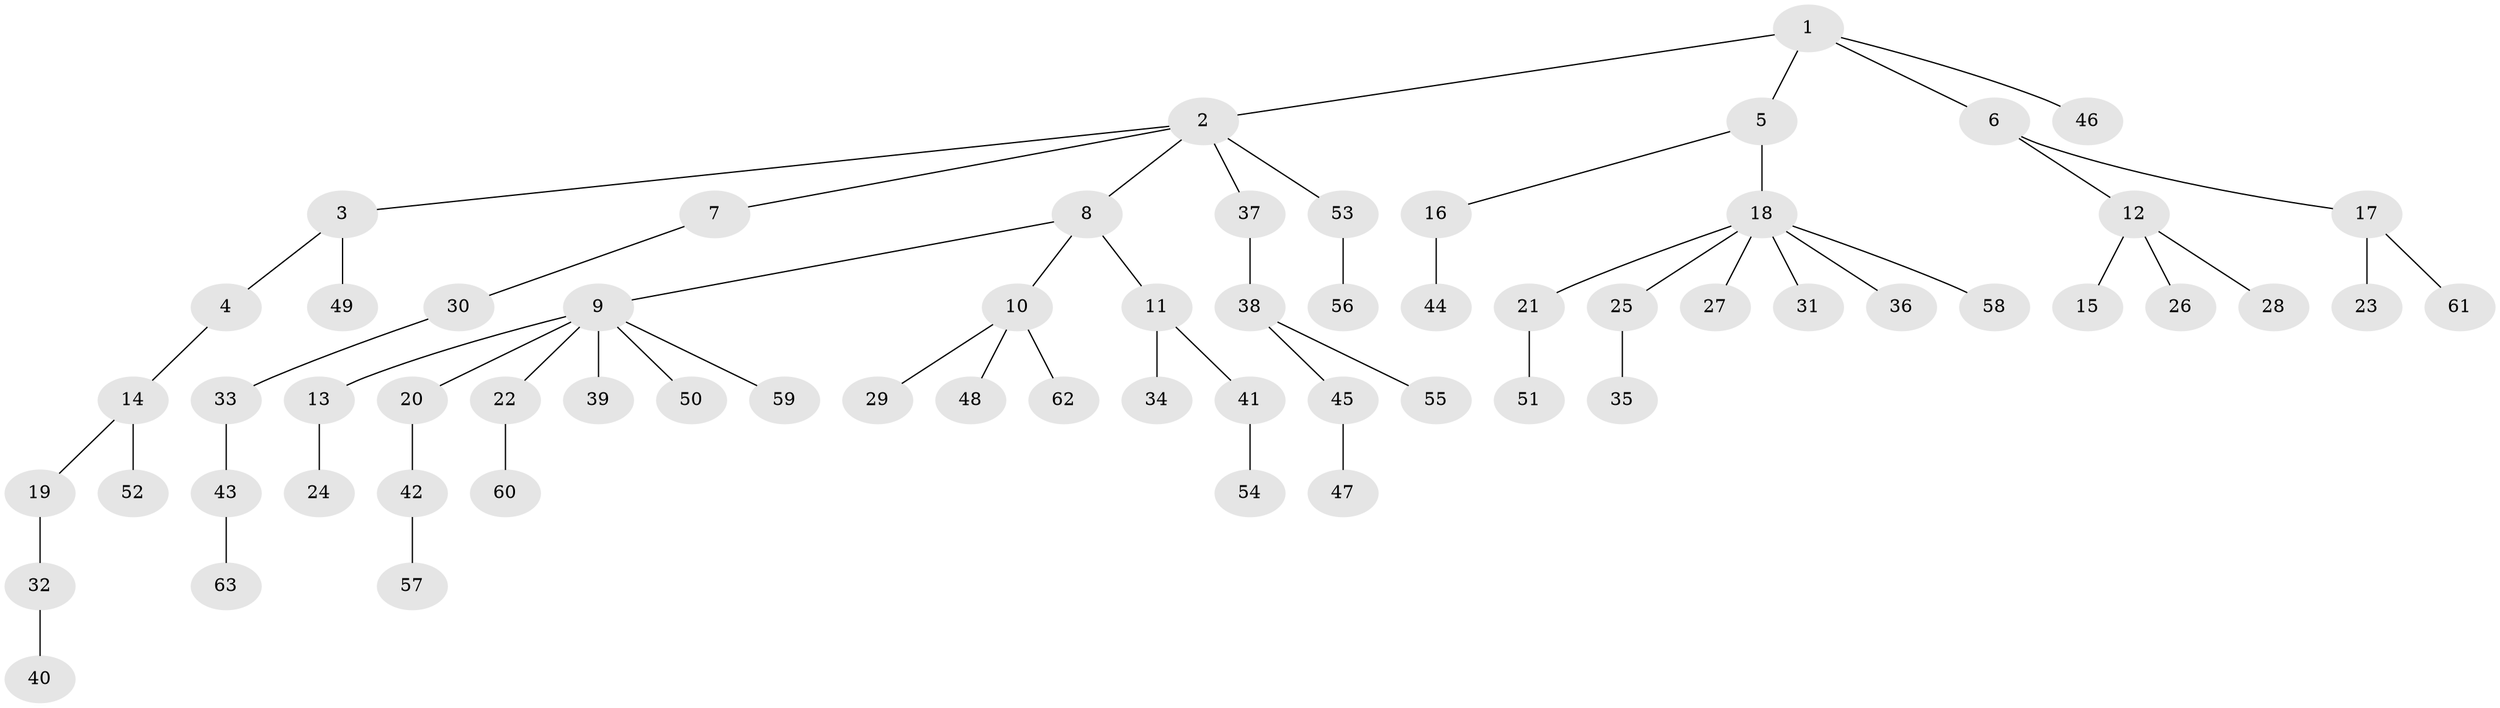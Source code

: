 // Generated by graph-tools (version 1.1) at 2025/37/03/09/25 02:37:08]
// undirected, 63 vertices, 62 edges
graph export_dot {
graph [start="1"]
  node [color=gray90,style=filled];
  1;
  2;
  3;
  4;
  5;
  6;
  7;
  8;
  9;
  10;
  11;
  12;
  13;
  14;
  15;
  16;
  17;
  18;
  19;
  20;
  21;
  22;
  23;
  24;
  25;
  26;
  27;
  28;
  29;
  30;
  31;
  32;
  33;
  34;
  35;
  36;
  37;
  38;
  39;
  40;
  41;
  42;
  43;
  44;
  45;
  46;
  47;
  48;
  49;
  50;
  51;
  52;
  53;
  54;
  55;
  56;
  57;
  58;
  59;
  60;
  61;
  62;
  63;
  1 -- 2;
  1 -- 5;
  1 -- 6;
  1 -- 46;
  2 -- 3;
  2 -- 7;
  2 -- 8;
  2 -- 37;
  2 -- 53;
  3 -- 4;
  3 -- 49;
  4 -- 14;
  5 -- 16;
  5 -- 18;
  6 -- 12;
  6 -- 17;
  7 -- 30;
  8 -- 9;
  8 -- 10;
  8 -- 11;
  9 -- 13;
  9 -- 20;
  9 -- 22;
  9 -- 39;
  9 -- 50;
  9 -- 59;
  10 -- 29;
  10 -- 48;
  10 -- 62;
  11 -- 34;
  11 -- 41;
  12 -- 15;
  12 -- 26;
  12 -- 28;
  13 -- 24;
  14 -- 19;
  14 -- 52;
  16 -- 44;
  17 -- 23;
  17 -- 61;
  18 -- 21;
  18 -- 25;
  18 -- 27;
  18 -- 31;
  18 -- 36;
  18 -- 58;
  19 -- 32;
  20 -- 42;
  21 -- 51;
  22 -- 60;
  25 -- 35;
  30 -- 33;
  32 -- 40;
  33 -- 43;
  37 -- 38;
  38 -- 45;
  38 -- 55;
  41 -- 54;
  42 -- 57;
  43 -- 63;
  45 -- 47;
  53 -- 56;
}
